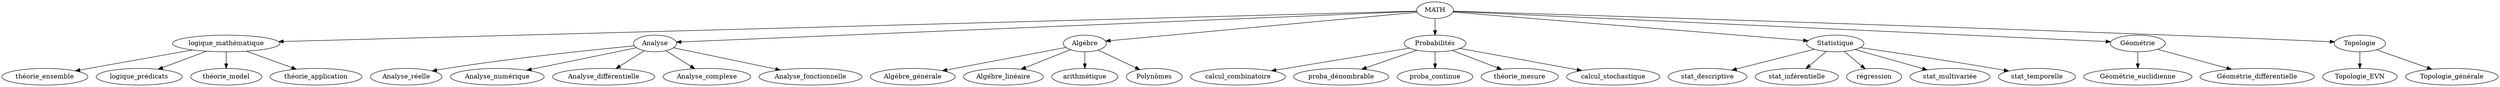digraph MATH {

  MATH -> logique_mathématique
  MATH -> Analyse 
  MATH -> Algébre 
  MATH -> Probabilités
  MATH -> Statistique
  MATH -> Géométrie
  MATH -> Topologie 


  Analyse -> Analyse_réelle
  Analyse -> Analyse_numérique
  Analyse -> Analyse_différentielle
  Analyse -> Analyse_complexe
  Analyse -> Analyse_fonctionnelle


  Algébre -> Algébre_générale
  Algébre -> Algébre_linéaire
  Algébre -> arithmétique
  Algébre -> Polynômes

  
  Probabilités -> calcul_combinatoire
  Probabilités -> proba_dénombrable
  Probabilités -> proba_continue 
  Probabilités -> théorie_mesure 
  Probabilités -> calcul_stochastique


  Statistique -> stat_descriptive
  Statistique -> stat_inférentielle
  Statistique -> régression
  Statistique -> stat_multivariée
  Statistique -> stat_temporelle


  Topologie -> Topologie_EVN
  Topologie -> Topologie_générale

  

  logique_mathématique -> théorie_ensemble
  logique_mathématique -> logique_prédicats
  logique_mathématique -> théorie_model
  logique_mathématique -> théorie_application



  

  
  Géométrie -> Géométrie_euclidienne
  Géométrie -> Géométrie_différentielle





}
